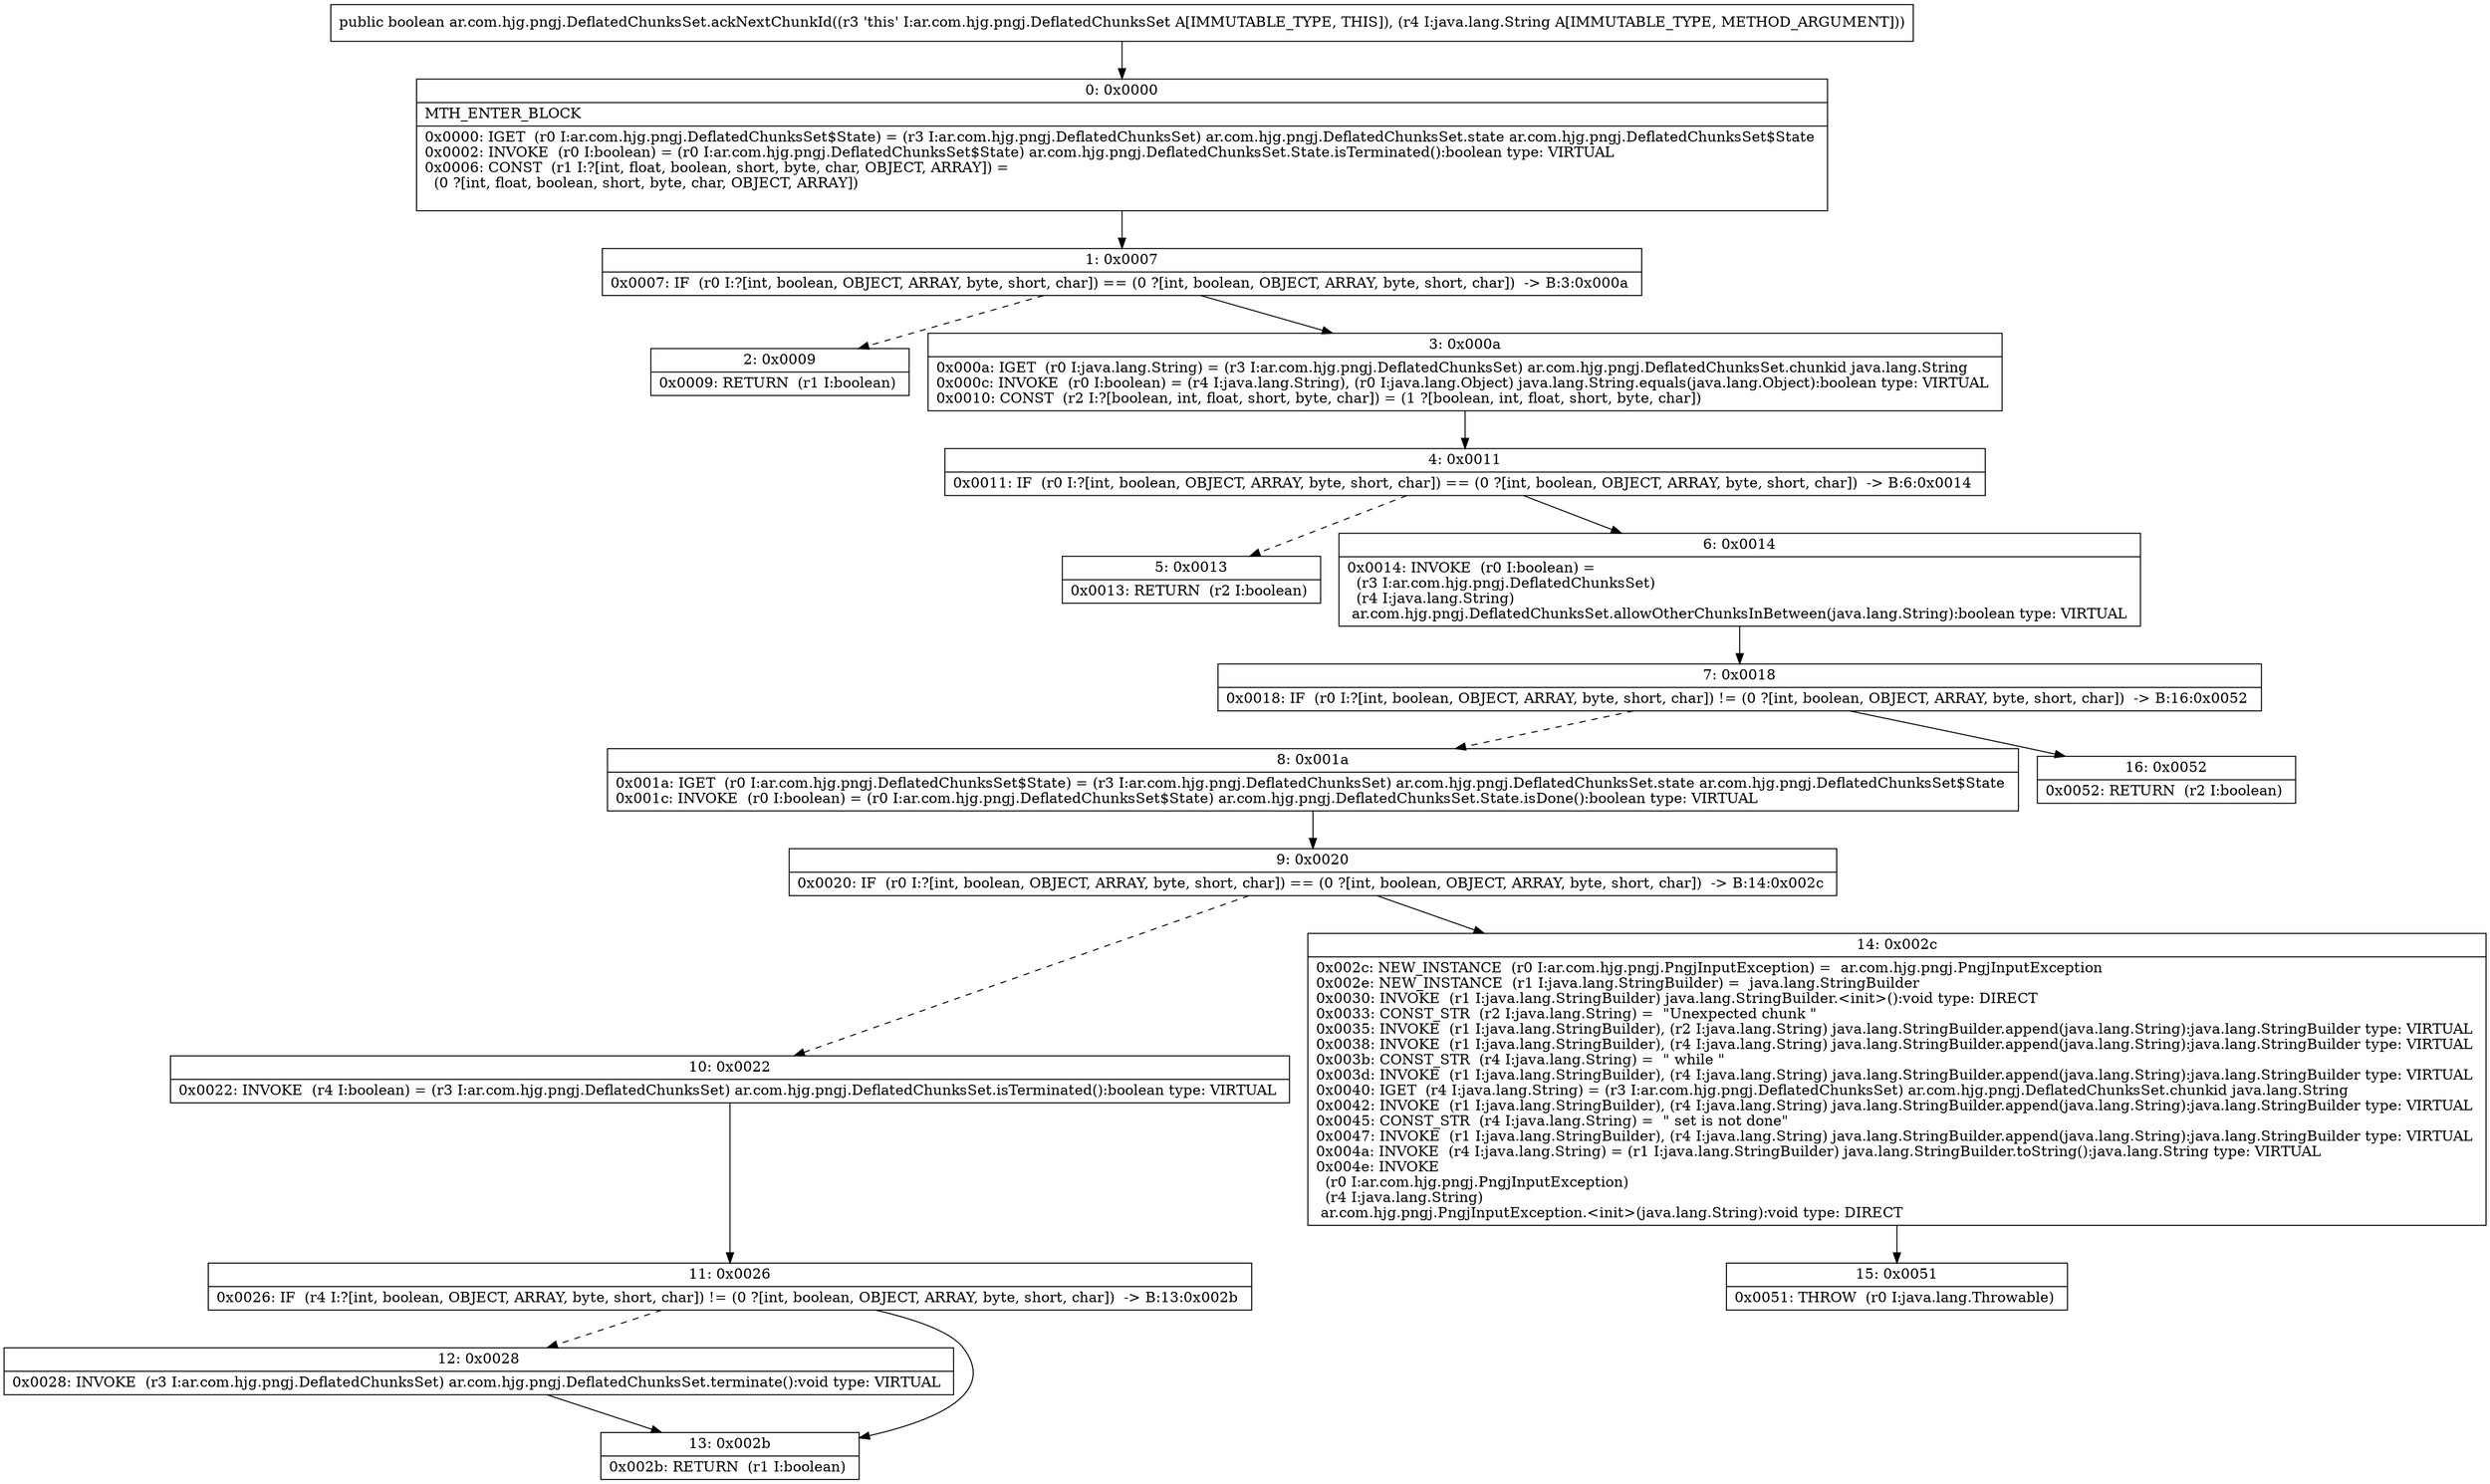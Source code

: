 digraph "CFG forar.com.hjg.pngj.DeflatedChunksSet.ackNextChunkId(Ljava\/lang\/String;)Z" {
Node_0 [shape=record,label="{0\:\ 0x0000|MTH_ENTER_BLOCK\l|0x0000: IGET  (r0 I:ar.com.hjg.pngj.DeflatedChunksSet$State) = (r3 I:ar.com.hjg.pngj.DeflatedChunksSet) ar.com.hjg.pngj.DeflatedChunksSet.state ar.com.hjg.pngj.DeflatedChunksSet$State \l0x0002: INVOKE  (r0 I:boolean) = (r0 I:ar.com.hjg.pngj.DeflatedChunksSet$State) ar.com.hjg.pngj.DeflatedChunksSet.State.isTerminated():boolean type: VIRTUAL \l0x0006: CONST  (r1 I:?[int, float, boolean, short, byte, char, OBJECT, ARRAY]) = \l  (0 ?[int, float, boolean, short, byte, char, OBJECT, ARRAY])\l \l}"];
Node_1 [shape=record,label="{1\:\ 0x0007|0x0007: IF  (r0 I:?[int, boolean, OBJECT, ARRAY, byte, short, char]) == (0 ?[int, boolean, OBJECT, ARRAY, byte, short, char])  \-\> B:3:0x000a \l}"];
Node_2 [shape=record,label="{2\:\ 0x0009|0x0009: RETURN  (r1 I:boolean) \l}"];
Node_3 [shape=record,label="{3\:\ 0x000a|0x000a: IGET  (r0 I:java.lang.String) = (r3 I:ar.com.hjg.pngj.DeflatedChunksSet) ar.com.hjg.pngj.DeflatedChunksSet.chunkid java.lang.String \l0x000c: INVOKE  (r0 I:boolean) = (r4 I:java.lang.String), (r0 I:java.lang.Object) java.lang.String.equals(java.lang.Object):boolean type: VIRTUAL \l0x0010: CONST  (r2 I:?[boolean, int, float, short, byte, char]) = (1 ?[boolean, int, float, short, byte, char]) \l}"];
Node_4 [shape=record,label="{4\:\ 0x0011|0x0011: IF  (r0 I:?[int, boolean, OBJECT, ARRAY, byte, short, char]) == (0 ?[int, boolean, OBJECT, ARRAY, byte, short, char])  \-\> B:6:0x0014 \l}"];
Node_5 [shape=record,label="{5\:\ 0x0013|0x0013: RETURN  (r2 I:boolean) \l}"];
Node_6 [shape=record,label="{6\:\ 0x0014|0x0014: INVOKE  (r0 I:boolean) = \l  (r3 I:ar.com.hjg.pngj.DeflatedChunksSet)\l  (r4 I:java.lang.String)\l ar.com.hjg.pngj.DeflatedChunksSet.allowOtherChunksInBetween(java.lang.String):boolean type: VIRTUAL \l}"];
Node_7 [shape=record,label="{7\:\ 0x0018|0x0018: IF  (r0 I:?[int, boolean, OBJECT, ARRAY, byte, short, char]) != (0 ?[int, boolean, OBJECT, ARRAY, byte, short, char])  \-\> B:16:0x0052 \l}"];
Node_8 [shape=record,label="{8\:\ 0x001a|0x001a: IGET  (r0 I:ar.com.hjg.pngj.DeflatedChunksSet$State) = (r3 I:ar.com.hjg.pngj.DeflatedChunksSet) ar.com.hjg.pngj.DeflatedChunksSet.state ar.com.hjg.pngj.DeflatedChunksSet$State \l0x001c: INVOKE  (r0 I:boolean) = (r0 I:ar.com.hjg.pngj.DeflatedChunksSet$State) ar.com.hjg.pngj.DeflatedChunksSet.State.isDone():boolean type: VIRTUAL \l}"];
Node_9 [shape=record,label="{9\:\ 0x0020|0x0020: IF  (r0 I:?[int, boolean, OBJECT, ARRAY, byte, short, char]) == (0 ?[int, boolean, OBJECT, ARRAY, byte, short, char])  \-\> B:14:0x002c \l}"];
Node_10 [shape=record,label="{10\:\ 0x0022|0x0022: INVOKE  (r4 I:boolean) = (r3 I:ar.com.hjg.pngj.DeflatedChunksSet) ar.com.hjg.pngj.DeflatedChunksSet.isTerminated():boolean type: VIRTUAL \l}"];
Node_11 [shape=record,label="{11\:\ 0x0026|0x0026: IF  (r4 I:?[int, boolean, OBJECT, ARRAY, byte, short, char]) != (0 ?[int, boolean, OBJECT, ARRAY, byte, short, char])  \-\> B:13:0x002b \l}"];
Node_12 [shape=record,label="{12\:\ 0x0028|0x0028: INVOKE  (r3 I:ar.com.hjg.pngj.DeflatedChunksSet) ar.com.hjg.pngj.DeflatedChunksSet.terminate():void type: VIRTUAL \l}"];
Node_13 [shape=record,label="{13\:\ 0x002b|0x002b: RETURN  (r1 I:boolean) \l}"];
Node_14 [shape=record,label="{14\:\ 0x002c|0x002c: NEW_INSTANCE  (r0 I:ar.com.hjg.pngj.PngjInputException) =  ar.com.hjg.pngj.PngjInputException \l0x002e: NEW_INSTANCE  (r1 I:java.lang.StringBuilder) =  java.lang.StringBuilder \l0x0030: INVOKE  (r1 I:java.lang.StringBuilder) java.lang.StringBuilder.\<init\>():void type: DIRECT \l0x0033: CONST_STR  (r2 I:java.lang.String) =  \"Unexpected chunk \" \l0x0035: INVOKE  (r1 I:java.lang.StringBuilder), (r2 I:java.lang.String) java.lang.StringBuilder.append(java.lang.String):java.lang.StringBuilder type: VIRTUAL \l0x0038: INVOKE  (r1 I:java.lang.StringBuilder), (r4 I:java.lang.String) java.lang.StringBuilder.append(java.lang.String):java.lang.StringBuilder type: VIRTUAL \l0x003b: CONST_STR  (r4 I:java.lang.String) =  \" while \" \l0x003d: INVOKE  (r1 I:java.lang.StringBuilder), (r4 I:java.lang.String) java.lang.StringBuilder.append(java.lang.String):java.lang.StringBuilder type: VIRTUAL \l0x0040: IGET  (r4 I:java.lang.String) = (r3 I:ar.com.hjg.pngj.DeflatedChunksSet) ar.com.hjg.pngj.DeflatedChunksSet.chunkid java.lang.String \l0x0042: INVOKE  (r1 I:java.lang.StringBuilder), (r4 I:java.lang.String) java.lang.StringBuilder.append(java.lang.String):java.lang.StringBuilder type: VIRTUAL \l0x0045: CONST_STR  (r4 I:java.lang.String) =  \" set is not done\" \l0x0047: INVOKE  (r1 I:java.lang.StringBuilder), (r4 I:java.lang.String) java.lang.StringBuilder.append(java.lang.String):java.lang.StringBuilder type: VIRTUAL \l0x004a: INVOKE  (r4 I:java.lang.String) = (r1 I:java.lang.StringBuilder) java.lang.StringBuilder.toString():java.lang.String type: VIRTUAL \l0x004e: INVOKE  \l  (r0 I:ar.com.hjg.pngj.PngjInputException)\l  (r4 I:java.lang.String)\l ar.com.hjg.pngj.PngjInputException.\<init\>(java.lang.String):void type: DIRECT \l}"];
Node_15 [shape=record,label="{15\:\ 0x0051|0x0051: THROW  (r0 I:java.lang.Throwable) \l}"];
Node_16 [shape=record,label="{16\:\ 0x0052|0x0052: RETURN  (r2 I:boolean) \l}"];
MethodNode[shape=record,label="{public boolean ar.com.hjg.pngj.DeflatedChunksSet.ackNextChunkId((r3 'this' I:ar.com.hjg.pngj.DeflatedChunksSet A[IMMUTABLE_TYPE, THIS]), (r4 I:java.lang.String A[IMMUTABLE_TYPE, METHOD_ARGUMENT])) }"];
MethodNode -> Node_0;
Node_0 -> Node_1;
Node_1 -> Node_2[style=dashed];
Node_1 -> Node_3;
Node_3 -> Node_4;
Node_4 -> Node_5[style=dashed];
Node_4 -> Node_6;
Node_6 -> Node_7;
Node_7 -> Node_8[style=dashed];
Node_7 -> Node_16;
Node_8 -> Node_9;
Node_9 -> Node_10[style=dashed];
Node_9 -> Node_14;
Node_10 -> Node_11;
Node_11 -> Node_12[style=dashed];
Node_11 -> Node_13;
Node_12 -> Node_13;
Node_14 -> Node_15;
}

